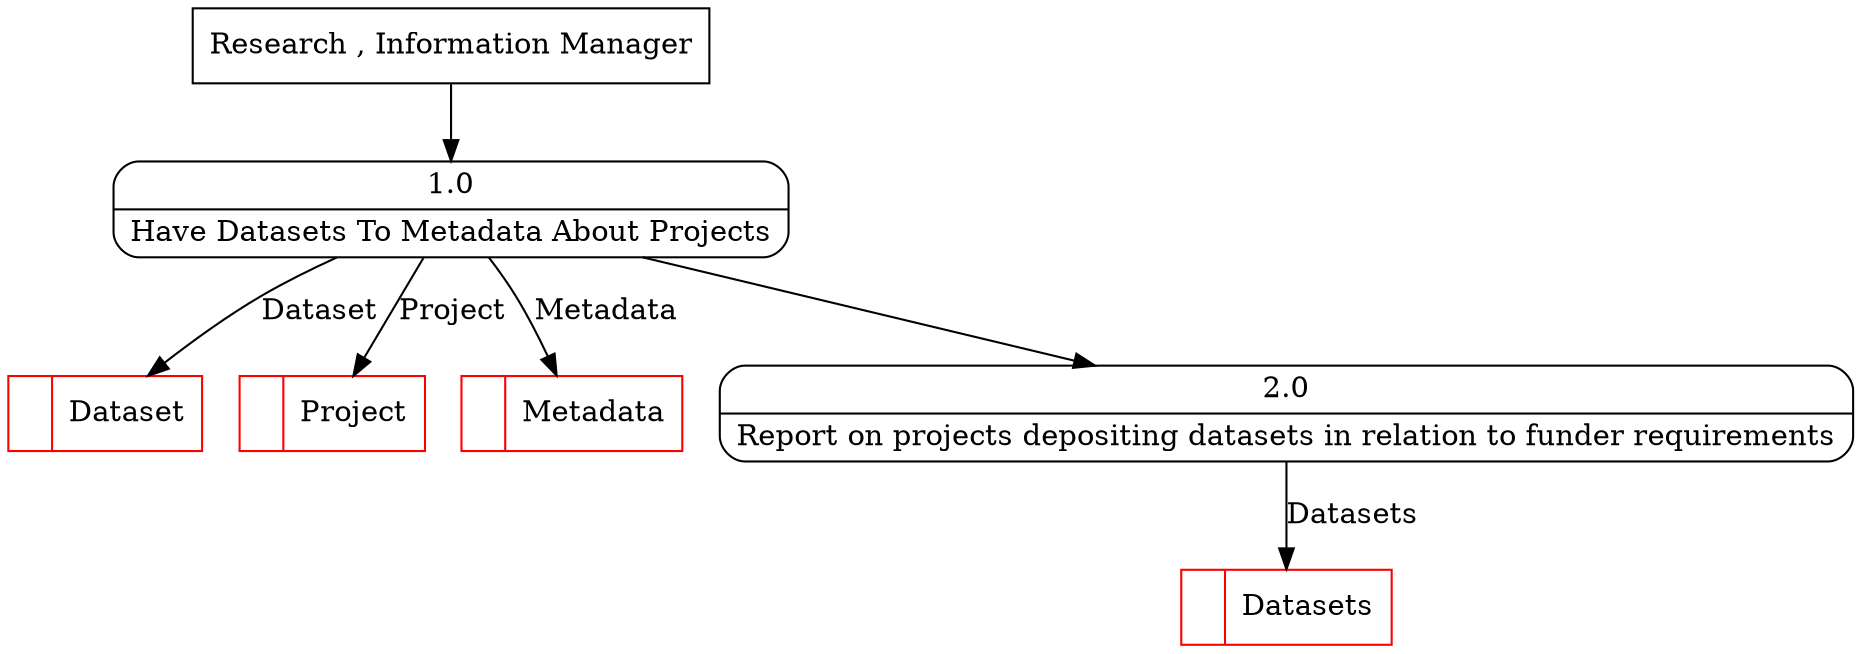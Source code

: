 digraph dfd2{ 
node[shape=record]
200 [label="<f0>  |<f1> Dataset " color=red];
201 [label="<f0>  |<f1> Project " color=red];
202 [label="<f0>  |<f1> Metadata " color=red];
203 [label="Research , Information Manager" shape=box];
204 [label="{<f0> 1.0|<f1> Have Datasets To Metadata About Projects }" shape=Mrecord];
2 [label="{<f0> 2.0|<f1> Report on projects depositing datasets in relation to funder requirements }" shape=Mrecord];
204 -> 2
1001 [label="<f0>  |<f1> Datasets " color=red];
2 -> 1001 [label="Datasets"]
203 -> 204
204 -> 200 [label="Dataset"]
204 -> 202 [label="Metadata"]
204 -> 201 [label="Project"]
}